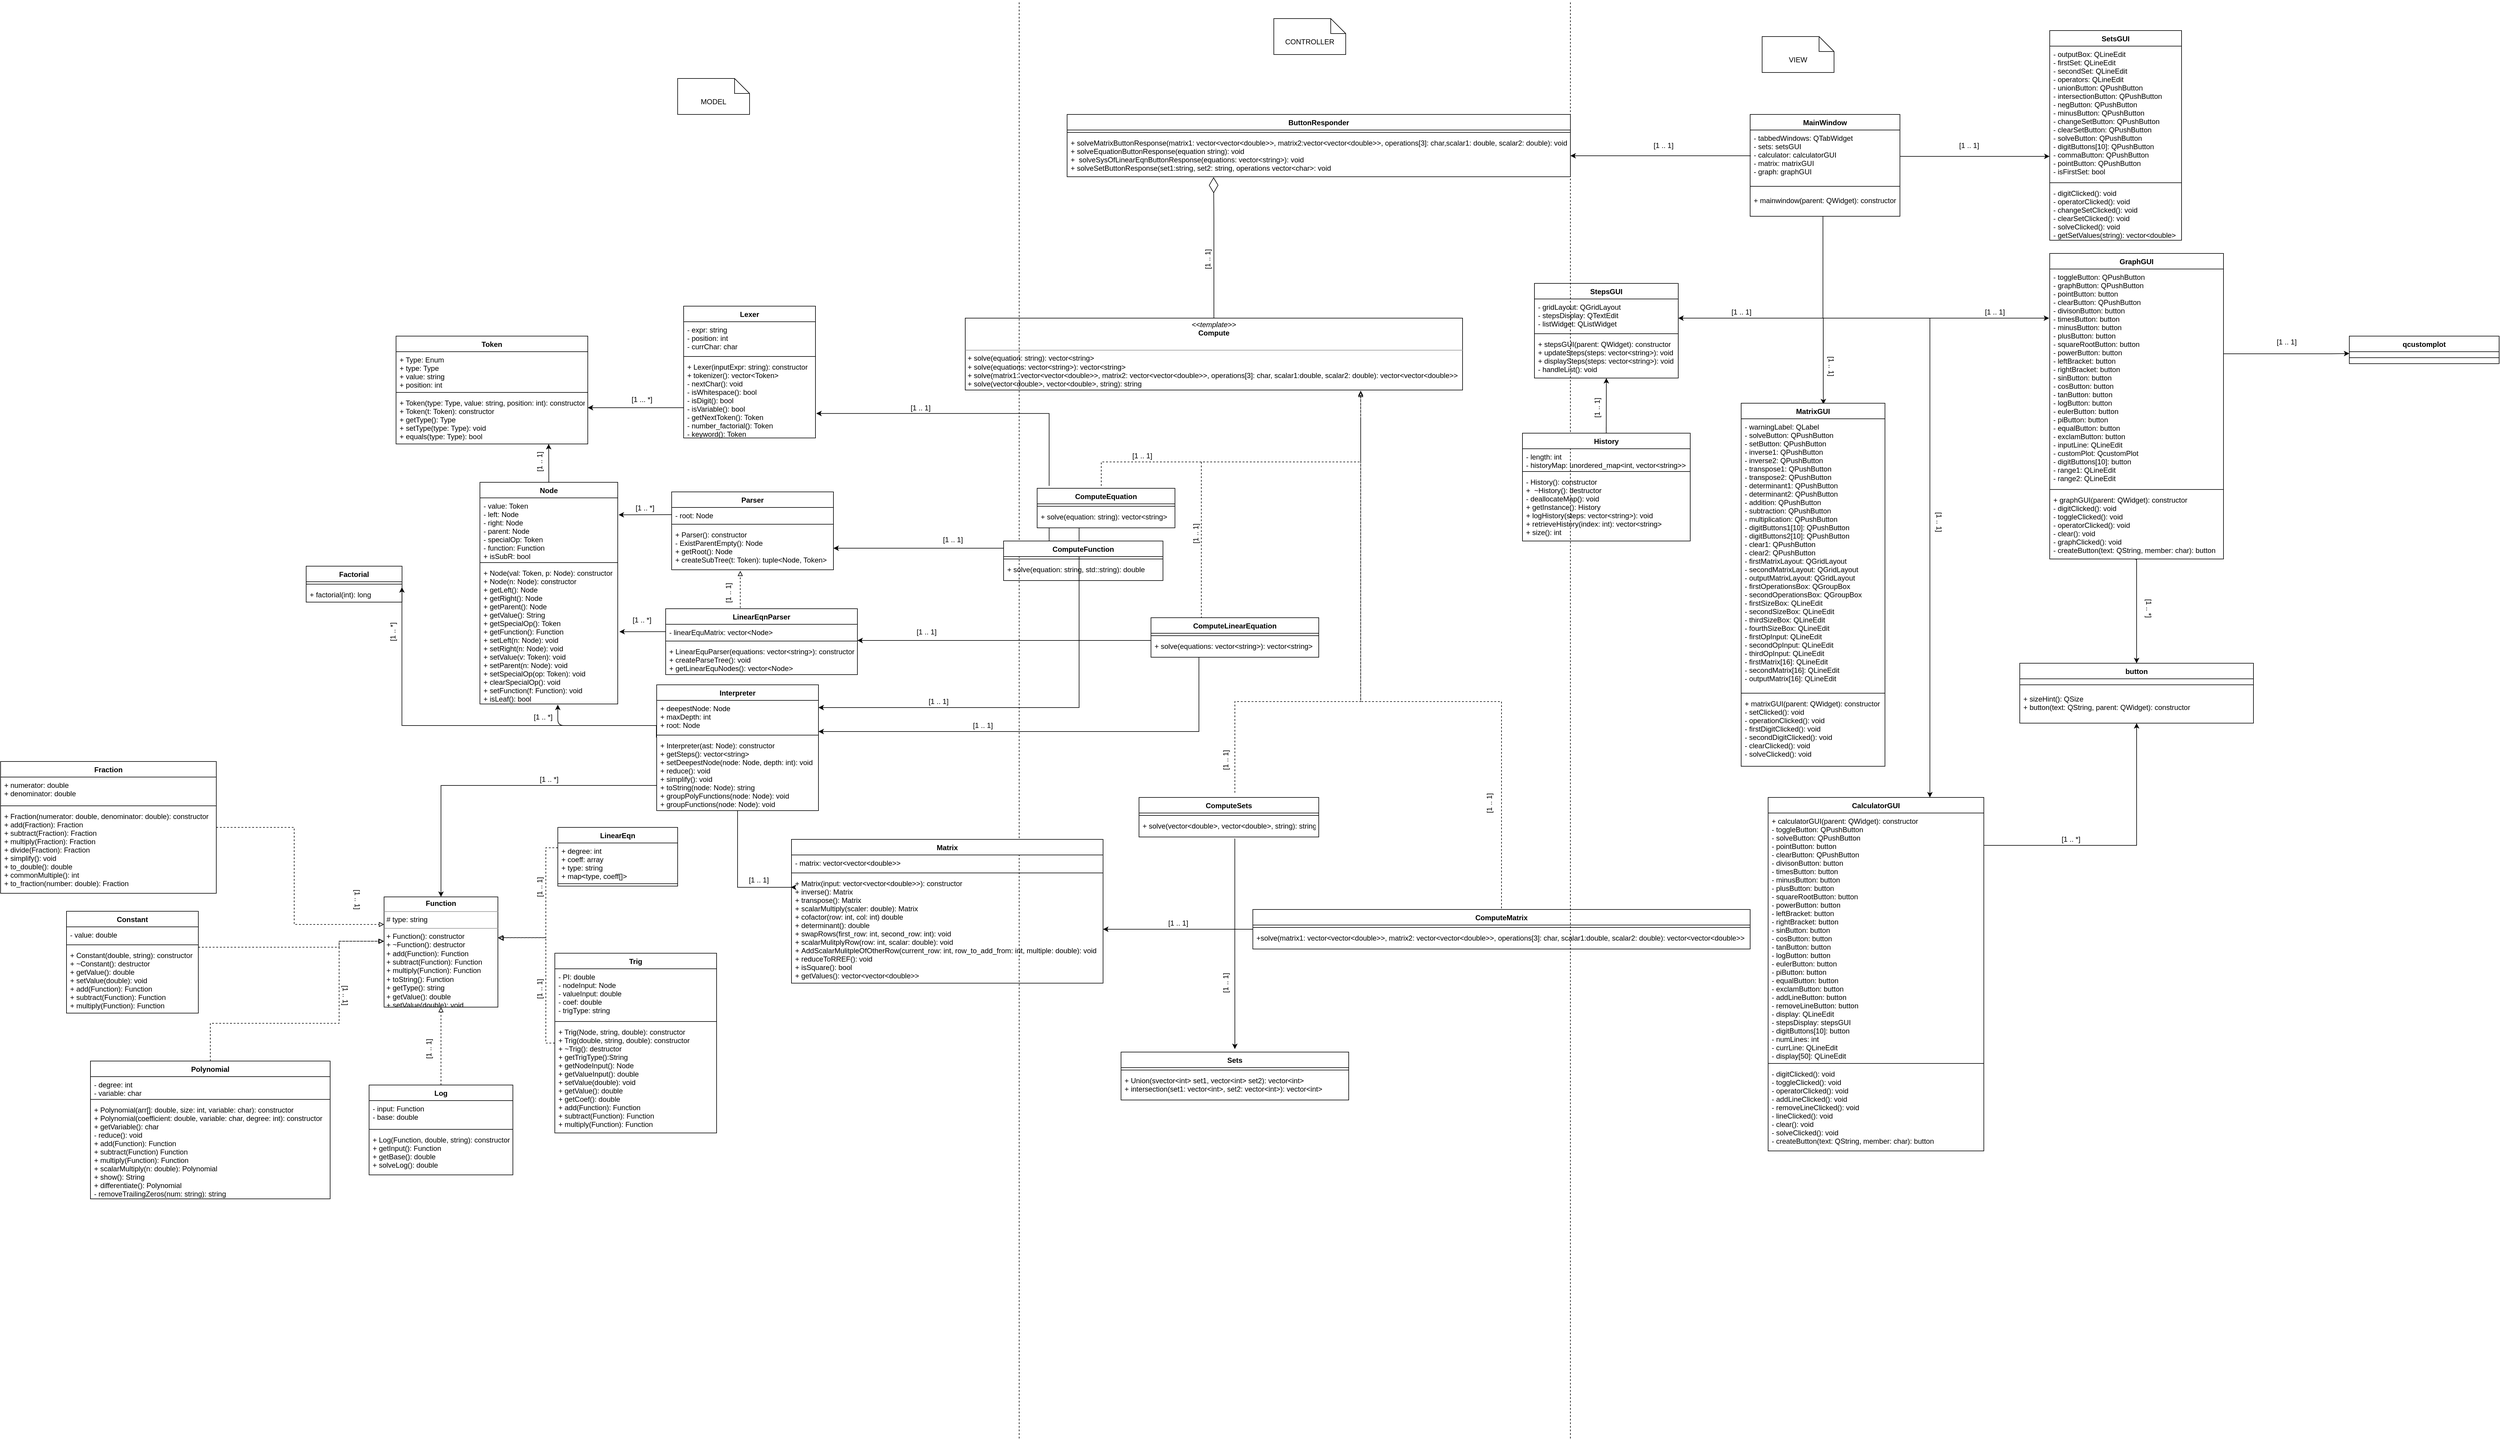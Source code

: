 <mxfile version="14.7.4" type="embed"><diagram id="vY6yj51IqHpsYbsFR2fq" name="Page-1"><mxGraphModel dx="2751" dy="2172" grid="1" gridSize="10" guides="1" tooltips="1" connect="1" arrows="1" fold="1" page="1" pageScale="1" pageWidth="827" pageHeight="1169" math="0" shadow="0"><root><mxCell id="0"/><mxCell id="1" parent="0"/><mxCell id="22" value="MainWindow" style="swimlane;fontStyle=1;align=center;verticalAlign=top;childLayout=stackLayout;horizontal=1;startSize=26;horizontalStack=0;resizeParent=1;resizeParentMax=0;resizeLast=0;collapsible=1;marginBottom=0;" parent="1" vertex="1"><mxGeometry x="1660" y="-90" width="250" height="170" as="geometry"/></mxCell><mxCell id="23" value="- tabbedWindows: QTabWidget&#10;- sets: setsGUI &#10;- calculator: calculatorGUI&#10;- matrix: matrixGUI&#10;- graph: graphGUI" style="text;strokeColor=none;fillColor=none;align=left;verticalAlign=top;spacingLeft=4;spacingRight=4;overflow=hidden;rotatable=0;points=[[0,0.5],[1,0.5]];portConstraint=eastwest;" parent="22" vertex="1"><mxGeometry y="26" width="250" height="84" as="geometry"/></mxCell><mxCell id="24" value="" style="line;strokeWidth=1;fillColor=none;align=left;verticalAlign=middle;spacingTop=-1;spacingLeft=3;spacingRight=3;rotatable=0;labelPosition=right;points=[];portConstraint=eastwest;" parent="22" vertex="1"><mxGeometry y="110" width="250" height="20" as="geometry"/></mxCell><mxCell id="25" value="+ mainwindow(parent: QWidget): constructor " style="text;strokeColor=none;fillColor=none;align=left;verticalAlign=top;spacingLeft=4;spacingRight=4;overflow=hidden;rotatable=0;points=[[0,0.5],[1,0.5]];portConstraint=eastwest;" parent="22" vertex="1"><mxGeometry y="130" width="250" height="40" as="geometry"/></mxCell><mxCell id="30" value="ButtonResponder" style="swimlane;fontStyle=1;align=center;verticalAlign=top;childLayout=stackLayout;horizontal=1;startSize=26;horizontalStack=0;resizeParent=1;resizeParentMax=0;resizeLast=0;collapsible=1;marginBottom=0;" parent="1" vertex="1"><mxGeometry x="520" y="-90" width="840" height="104" as="geometry"/></mxCell><mxCell id="32" value="" style="line;strokeWidth=1;fillColor=none;align=left;verticalAlign=middle;spacingTop=-1;spacingLeft=3;spacingRight=3;rotatable=0;labelPosition=right;points=[];portConstraint=eastwest;" parent="30" vertex="1"><mxGeometry y="26" width="840" height="8" as="geometry"/></mxCell><mxCell id="33" value="+ solveMatrixButtonResponse(matrix1: vector&lt;vector&lt;double&gt;&gt;, matrix2:vector&lt;vector&lt;double&gt;&gt;, operations[3]: char,scalar1: double, scalar2: double): void&#10;+ solveEquationButtonResponse(equation string): void &#10;+  solveSysOfLinearEqnButtonResponse(equations: vector&lt;string&gt;): void &#10;+ solveSetButtonResponse(set1:string, set2: string, operations vector&lt;char&gt;: void   " style="text;strokeColor=none;fillColor=none;align=left;verticalAlign=top;spacingLeft=4;spacingRight=4;overflow=hidden;rotatable=0;points=[[0,0.5],[1,0.5]];portConstraint=eastwest;" parent="30" vertex="1"><mxGeometry y="34" width="840" height="70" as="geometry"/></mxCell><mxCell id="34" value="" style="endArrow=none;dashed=1;html=1;startArrow=none;" parent="1" edge="1"><mxGeometry width="50" height="50" relative="1" as="geometry"><mxPoint x="440" y="2120" as="sourcePoint"/><mxPoint x="440" y="-280" as="targetPoint"/><Array as="points"/></mxGeometry></mxCell><mxCell id="37" value="CONTROLLER" style="shape=note2;boundedLbl=1;whiteSpace=wrap;html=1;size=25;verticalAlign=top;align=center;" parent="1" vertex="1"><mxGeometry x="865" y="-250" width="120" height="60" as="geometry"/></mxCell><mxCell id="38" value="MODEL" style="shape=note2;boundedLbl=1;whiteSpace=wrap;html=1;size=25;verticalAlign=top;align=center;" parent="1" vertex="1"><mxGeometry x="-130" y="-150" width="120" height="60" as="geometry"/></mxCell><mxCell id="39" value="VIEW" style="shape=note2;boundedLbl=1;whiteSpace=wrap;html=1;size=25;verticalAlign=top;align=center;" parent="1" vertex="1"><mxGeometry x="1680" y="-220" width="120" height="60" as="geometry"/></mxCell><mxCell id="46" value="Lexer" style="swimlane;fontStyle=1;align=center;verticalAlign=top;childLayout=stackLayout;horizontal=1;startSize=26;horizontalStack=0;resizeParent=1;resizeParentMax=0;resizeLast=0;collapsible=1;marginBottom=0;" parent="1" vertex="1"><mxGeometry x="-120" y="230" width="220" height="220" as="geometry"/></mxCell><mxCell id="47" value="- expr: string&#10;- position: int&#10;- currChar: char&#10;" style="text;strokeColor=none;fillColor=none;align=left;verticalAlign=top;spacingLeft=4;spacingRight=4;overflow=hidden;rotatable=0;points=[[0,0.5],[1,0.5]];portConstraint=eastwest;" parent="46" vertex="1"><mxGeometry y="26" width="220" height="54" as="geometry"/></mxCell><mxCell id="48" value="" style="line;strokeWidth=1;fillColor=none;align=left;verticalAlign=middle;spacingTop=-1;spacingLeft=3;spacingRight=3;rotatable=0;labelPosition=right;points=[];portConstraint=eastwest;" parent="46" vertex="1"><mxGeometry y="80" width="220" height="8" as="geometry"/></mxCell><mxCell id="49" value="+ Lexer(inputExpr: string): constructor&#10;+ tokenizer(): vector&lt;Token&gt; &#10;- nextChar(): void&#10;- isWhitespace(): bool&#10;- isDigit(): bool&#10;- isVariable(): bool&#10;- getNextToken(): Token&#10;- number_factorial(): Token&#10;- keyword(): Token&#10;" style="text;strokeColor=none;fillColor=none;align=left;verticalAlign=top;spacingLeft=4;spacingRight=4;overflow=hidden;rotatable=0;points=[[0,0.5],[1,0.5]];portConstraint=eastwest;" parent="46" vertex="1"><mxGeometry y="88" width="220" height="132" as="geometry"/></mxCell><mxCell id="50" value="Parser" style="swimlane;fontStyle=1;align=center;verticalAlign=top;childLayout=stackLayout;horizontal=1;startSize=26;horizontalStack=0;resizeParent=1;resizeParentMax=0;resizeLast=0;collapsible=1;marginBottom=0;" parent="1" vertex="1"><mxGeometry x="-140" y="540" width="270" height="130" as="geometry"/></mxCell><mxCell id="51" value="- root: Node" style="text;strokeColor=none;fillColor=none;align=left;verticalAlign=top;spacingLeft=4;spacingRight=4;overflow=hidden;rotatable=0;points=[[0,0.5],[1,0.5]];portConstraint=eastwest;" parent="50" vertex="1"><mxGeometry y="26" width="270" height="24" as="geometry"/></mxCell><mxCell id="52" value="" style="line;strokeWidth=1;fillColor=none;align=left;verticalAlign=middle;spacingTop=-1;spacingLeft=3;spacingRight=3;rotatable=0;labelPosition=right;points=[];portConstraint=eastwest;" parent="50" vertex="1"><mxGeometry y="50" width="270" height="8" as="geometry"/></mxCell><mxCell id="53" value="+ Parser(): constructor&#10;- ExistParentEmpty(): Node&#10;+ getRoot(): Node&#10;+ createSubTree(t: Token): tuple&lt;Node, Token&gt;" style="text;strokeColor=none;fillColor=none;align=left;verticalAlign=top;spacingLeft=4;spacingRight=4;overflow=hidden;rotatable=0;points=[[0,0.5],[1,0.5]];portConstraint=eastwest;" parent="50" vertex="1"><mxGeometry y="58" width="270" height="72" as="geometry"/></mxCell><mxCell id="365" style="edgeStyle=orthogonalEdgeStyle;rounded=0;orthogonalLoop=1;jettySize=auto;html=1;entryX=0.5;entryY=0;entryDx=0;entryDy=0;endArrow=classic;endFill=1;" parent="1" source="54" target="331" edge="1"><mxGeometry relative="1" as="geometry"><Array as="points"><mxPoint x="-80" y="1030"/><mxPoint x="-525" y="1030"/></Array></mxGeometry></mxCell><mxCell id="408" style="edgeStyle=orthogonalEdgeStyle;rounded=0;orthogonalLoop=1;jettySize=auto;html=1;endArrow=classic;endFill=1;exitX=-0.002;exitY=0;exitDx=0;exitDy=0;exitPerimeter=0;entryX=0.999;entryY=0.044;entryDx=0;entryDy=0;entryPerimeter=0;" parent="1" source="57" target="128" edge="1"><mxGeometry relative="1" as="geometry"><mxPoint x="-590" y="931" as="targetPoint"/><Array as="points"><mxPoint x="-250" y="930"/><mxPoint x="-250" y="930"/></Array></mxGeometry></mxCell><mxCell id="491" style="edgeStyle=orthogonalEdgeStyle;rounded=0;orthogonalLoop=1;jettySize=auto;html=1;" parent="1" source="54" edge="1"><mxGeometry relative="1" as="geometry"><Array as="points"><mxPoint x="-30" y="1200"/><mxPoint x="60" y="1200"/></Array><mxPoint x="59" y="1200" as="targetPoint"/></mxGeometry></mxCell><mxCell id="54" value="Interpreter" style="swimlane;fontStyle=1;align=center;verticalAlign=top;childLayout=stackLayout;horizontal=1;startSize=26;horizontalStack=0;resizeParent=1;resizeParentMax=0;resizeLast=0;collapsible=1;marginBottom=0;" parent="1" vertex="1"><mxGeometry x="-165" y="862" width="270" height="210" as="geometry"/></mxCell><mxCell id="55" value="+ deepestNode: Node&#10;+ maxDepth: int &#10;+ root: Node" style="text;strokeColor=none;fillColor=none;align=left;verticalAlign=top;spacingLeft=4;spacingRight=4;overflow=hidden;rotatable=0;points=[[0,0.5],[1,0.5]];portConstraint=eastwest;" parent="54" vertex="1"><mxGeometry y="26" width="270" height="54" as="geometry"/></mxCell><mxCell id="56" value="" style="line;strokeWidth=1;fillColor=none;align=left;verticalAlign=middle;spacingTop=-1;spacingLeft=3;spacingRight=3;rotatable=0;labelPosition=right;points=[];portConstraint=eastwest;" parent="54" vertex="1"><mxGeometry y="80" width="270" height="8" as="geometry"/></mxCell><mxCell id="57" value="+ Interpreter(ast: Node): constructor&#10;+ getSteps(): vector&lt;string&gt; &#10;+ setDeepestNode(node: Node, depth: int): void&#10;+ reduce(): void&#10;+ simplify(): void&#10;+ toString(node: Node): string&#10;+ groupPolyFunctions(node: Node): void &#10;+ groupFunctions(node: Node): void  " style="text;strokeColor=none;fillColor=none;align=left;verticalAlign=top;spacingLeft=4;spacingRight=4;overflow=hidden;rotatable=0;points=[[0,0.5],[1,0.5]];portConstraint=eastwest;" parent="54" vertex="1"><mxGeometry y="88" width="270" height="122" as="geometry"/></mxCell><mxCell id="121" value="Matrix" style="swimlane;fontStyle=1;align=center;verticalAlign=top;childLayout=stackLayout;horizontal=1;startSize=26;horizontalStack=0;resizeParent=1;resizeParentMax=0;resizeLast=0;collapsible=1;marginBottom=0;" parent="1" vertex="1"><mxGeometry x="60" y="1120" width="520" height="240" as="geometry"/></mxCell><mxCell id="122" value="- matrix: vector&lt;vector&lt;double&gt;&gt;" style="text;strokeColor=none;fillColor=none;align=left;verticalAlign=top;spacingLeft=4;spacingRight=4;overflow=hidden;rotatable=0;points=[[0,0.5],[1,0.5]];portConstraint=eastwest;" parent="121" vertex="1"><mxGeometry y="26" width="520" height="26" as="geometry"/></mxCell><mxCell id="123" value="" style="line;strokeWidth=1;fillColor=none;align=left;verticalAlign=middle;spacingTop=-1;spacingLeft=3;spacingRight=3;rotatable=0;labelPosition=right;points=[];portConstraint=eastwest;" parent="121" vertex="1"><mxGeometry y="52" width="520" height="8" as="geometry"/></mxCell><mxCell id="124" value="+ Matrix(input: vector&lt;vector&lt;double&gt;&gt;): constructor&#10;+ inverse(): Matrix&#10;+ transpose(): Matrix&#10;+ scalarMultiply(scaler: double): Matrix&#10;+ cofactor(row: int, col: int) double&#10;+ determinant(): double &#10;+ swapRows(first_row: int, second_row: int): void &#10;+ scalarMulitplyRow(row: int, scalar: double): void &#10;+ AddScalarMulitpleOfOtherRow(current_row: int, row_to_add_from: int, multiple: double): void&#10;+ reduceToRREF(): void &#10;+ isSquare(): bool &#10;+ getValues(): vector&lt;vector&lt;double&gt;&gt;&#10;" style="text;strokeColor=none;fillColor=none;align=left;verticalAlign=top;spacingLeft=4;spacingRight=4;overflow=hidden;rotatable=0;points=[[0,0.5],[1,0.5]];portConstraint=eastwest;" parent="121" vertex="1"><mxGeometry y="60" width="520" height="180" as="geometry"/></mxCell><mxCell id="125" value="Factorial" style="swimlane;fontStyle=1;align=center;verticalAlign=top;childLayout=stackLayout;horizontal=1;startSize=26;horizontalStack=0;resizeParent=1;resizeParentMax=0;resizeLast=0;collapsible=1;marginBottom=0;" parent="1" vertex="1"><mxGeometry x="-750" y="664" width="160" height="60" as="geometry"/></mxCell><mxCell id="127" value="" style="line;strokeWidth=1;fillColor=none;align=left;verticalAlign=middle;spacingTop=-1;spacingLeft=3;spacingRight=3;rotatable=0;labelPosition=right;points=[];portConstraint=eastwest;" parent="125" vertex="1"><mxGeometry y="26" width="160" height="8" as="geometry"/></mxCell><mxCell id="128" value="+ factorial(int): long" style="text;strokeColor=none;fillColor=none;align=left;verticalAlign=top;spacingLeft=4;spacingRight=4;overflow=hidden;rotatable=0;points=[[0,0.5],[1,0.5]];portConstraint=eastwest;" parent="125" vertex="1"><mxGeometry y="34" width="160" height="26" as="geometry"/></mxCell><mxCell id="133" value="Sets" style="swimlane;fontStyle=1;align=center;verticalAlign=top;childLayout=stackLayout;horizontal=1;startSize=26;horizontalStack=0;resizeParent=1;resizeParentMax=0;resizeLast=0;collapsible=1;marginBottom=0;" parent="1" vertex="1"><mxGeometry x="610" y="1475" width="380" height="80" as="geometry"/></mxCell><mxCell id="135" value="" style="line;strokeWidth=1;fillColor=none;align=left;verticalAlign=middle;spacingTop=-1;spacingLeft=3;spacingRight=3;rotatable=0;labelPosition=right;points=[];portConstraint=eastwest;" parent="133" vertex="1"><mxGeometry y="26" width="380" height="8" as="geometry"/></mxCell><mxCell id="136" value="+ Union(svector&lt;int&gt; set1, vector&lt;int&gt; set2): vector&lt;int&gt;&#10;+ intersection(set1: vector&lt;int&gt;, set2: vector&lt;int&gt;): vector&lt;int&gt;&#10;" style="text;strokeColor=none;fillColor=none;align=left;verticalAlign=top;spacingLeft=4;spacingRight=4;overflow=hidden;rotatable=0;points=[[0,0.5],[1,0.5]];portConstraint=eastwest;" parent="133" vertex="1"><mxGeometry y="34" width="380" height="46" as="geometry"/></mxCell><mxCell id="356" style="edgeStyle=orthogonalEdgeStyle;rounded=0;orthogonalLoop=1;jettySize=auto;html=1;entryX=-0.005;entryY=0.399;entryDx=0;entryDy=0;dashed=1;endArrow=block;endFill=0;entryPerimeter=0;" parent="1" source="144" target="331" edge="1"><mxGeometry relative="1" as="geometry"><Array as="points"><mxPoint x="-695" y="1427"/><mxPoint x="-695" y="1290"/><mxPoint x="-621" y="1290"/></Array></mxGeometry></mxCell><mxCell id="144" value="Polynomial" style="swimlane;fontStyle=1;align=center;verticalAlign=top;childLayout=stackLayout;horizontal=1;startSize=26;horizontalStack=0;resizeParent=1;resizeParentMax=0;resizeLast=0;collapsible=1;marginBottom=0;" parent="1" vertex="1"><mxGeometry x="-1110" y="1490" width="400" height="230" as="geometry"/></mxCell><mxCell id="145" value="- degree: int&#10;- variable: char" style="text;strokeColor=none;fillColor=none;align=left;verticalAlign=top;spacingLeft=4;spacingRight=4;overflow=hidden;rotatable=0;points=[[0,0.5],[1,0.5]];portConstraint=eastwest;" parent="144" vertex="1"><mxGeometry y="26" width="400" height="34" as="geometry"/></mxCell><mxCell id="146" value="" style="line;strokeWidth=1;fillColor=none;align=left;verticalAlign=middle;spacingTop=-1;spacingLeft=3;spacingRight=3;rotatable=0;labelPosition=right;points=[];portConstraint=eastwest;" parent="144" vertex="1"><mxGeometry y="60" width="400" height="8" as="geometry"/></mxCell><mxCell id="147" value="+ Polynomial(arr[]: double, size: int, variable: char): constructor&#10;+ Polynomial(coefficient: double, variable: char, degree: int): constructor&#10;+ getVariable(): char&#10;- reduce(): void&#10;+ add(Function): Function&#10;+ subtract(Function) Function&#10;+ multiply(Function): Function&#10;+ scalarMultiply(n: double): Polynomial&#10;+ show(): String&#10;+ differentiate(): Polynomial&#10;- removeTrailingZeros(num: string): string" style="text;strokeColor=none;fillColor=none;align=left;verticalAlign=top;spacingLeft=4;spacingRight=4;overflow=hidden;rotatable=0;points=[[0,0.5],[1,0.5]];portConstraint=eastwest;" parent="144" vertex="1"><mxGeometry y="68" width="400" height="162" as="geometry"/></mxCell><mxCell id="351" style="edgeStyle=orthogonalEdgeStyle;rounded=0;orthogonalLoop=1;jettySize=auto;html=1;entryX=1.006;entryY=0.376;entryDx=0;entryDy=0;dashed=1;endArrow=block;endFill=0;entryPerimeter=0;" parent="1" source="149" target="331" edge="1"><mxGeometry relative="1" as="geometry"><Array as="points"><mxPoint x="-350" y="1460"/><mxPoint x="-350" y="1284"/><mxPoint x="-420" y="1284"/><mxPoint x="-420" y="1285"/></Array></mxGeometry></mxCell><mxCell id="149" value="Trig" style="swimlane;fontStyle=1;align=center;verticalAlign=top;childLayout=stackLayout;horizontal=1;startSize=26;horizontalStack=0;resizeParent=1;resizeParentMax=0;resizeLast=0;collapsible=1;marginBottom=0;" parent="1" vertex="1"><mxGeometry x="-335" y="1310" width="270" height="300" as="geometry"/></mxCell><mxCell id="150" value="- PI: double &#10;- nodeInput: Node&#10;- valueInput: double&#10;- coef: double &#10;- trigType: string " style="text;strokeColor=none;fillColor=none;align=left;verticalAlign=top;spacingLeft=4;spacingRight=4;overflow=hidden;rotatable=0;points=[[0,0.5],[1,0.5]];portConstraint=eastwest;" parent="149" vertex="1"><mxGeometry y="26" width="270" height="84" as="geometry"/></mxCell><mxCell id="151" value="" style="line;strokeWidth=1;fillColor=none;align=left;verticalAlign=middle;spacingTop=-1;spacingLeft=3;spacingRight=3;rotatable=0;labelPosition=right;points=[];portConstraint=eastwest;" parent="149" vertex="1"><mxGeometry y="110" width="270" height="8" as="geometry"/></mxCell><mxCell id="152" value="+ Trig(Node, string, double): constructor&#10;+ Trig(double, string, double): constructor&#10;+ ~Trig(): destructor&#10;+ getTrigType():String&#10;+ getNodeInput(): Node&#10;+ getValueInput(): double&#10;+ setValue(double): void&#10;+ getValue(): double&#10;+ getCoef(): double&#10;+ add(Function): Function&#10;+ subtract(Function): Function&#10;+ multiply(Function): Function " style="text;strokeColor=none;fillColor=none;align=left;verticalAlign=top;spacingLeft=4;spacingRight=4;overflow=hidden;rotatable=0;points=[[0,0.5],[1,0.5]];portConstraint=eastwest;" parent="149" vertex="1"><mxGeometry y="118" width="270" height="182" as="geometry"/></mxCell><mxCell id="158" value="Fraction" style="swimlane;fontStyle=1;align=center;verticalAlign=top;childLayout=stackLayout;horizontal=1;startSize=26;horizontalStack=0;resizeParent=1;resizeParentMax=0;resizeLast=0;collapsible=1;marginBottom=0;" parent="1" vertex="1"><mxGeometry x="-1260" y="990" width="360" height="220" as="geometry"/></mxCell><mxCell id="159" value="+ numerator: double&#10;+ denominator: double" style="text;strokeColor=none;fillColor=none;align=left;verticalAlign=top;spacingLeft=4;spacingRight=4;overflow=hidden;rotatable=0;points=[[0,0.5],[1,0.5]];portConstraint=eastwest;" parent="158" vertex="1"><mxGeometry y="26" width="360" height="44" as="geometry"/></mxCell><mxCell id="160" value="" style="line;strokeWidth=1;fillColor=none;align=left;verticalAlign=middle;spacingTop=-1;spacingLeft=3;spacingRight=3;rotatable=0;labelPosition=right;points=[];portConstraint=eastwest;" parent="158" vertex="1"><mxGeometry y="70" width="360" height="8" as="geometry"/></mxCell><mxCell id="161" value="+ Fraction(numerator: double, denominator: double): constructor&#10;+ add(Fraction): Fraction&#10;+ subtract(Fraction): Fraction&#10;+ multiply(Fraction): Fraction&#10;+ divide(Fraction): Fraction&#10;+ simplify(): void&#10;+ to_double(): double&#10;+ commonMultiple(): int&#10;+ to_fraction(number: double): Fraction &#10;" style="text;strokeColor=none;fillColor=none;align=left;verticalAlign=top;spacingLeft=4;spacingRight=4;overflow=hidden;rotatable=0;points=[[0,0.5],[1,0.5]];portConstraint=eastwest;" parent="158" vertex="1"><mxGeometry y="78" width="360" height="142" as="geometry"/></mxCell><mxCell id="78" style="edgeStyle=orthogonalEdgeStyle;rounded=0;orthogonalLoop=1;jettySize=auto;html=1;entryX=0.572;entryY=0.003;entryDx=0;entryDy=0;entryPerimeter=0;" parent="1" target="69" edge="1"><mxGeometry relative="1" as="geometry"><mxPoint x="1780" y="250" as="sourcePoint"/><Array as="points"><mxPoint x="1782" y="250"/><mxPoint x="1782" y="370"/></Array><mxPoint x="2100" y="950" as="targetPoint"/></mxGeometry></mxCell><mxCell id="79" style="edgeStyle=orthogonalEdgeStyle;rounded=0;orthogonalLoop=1;jettySize=auto;html=1;" parent="1" edge="1"><mxGeometry relative="1" as="geometry"><mxPoint x="1780" y="250" as="sourcePoint"/><Array as="points"><mxPoint x="1960" y="250"/><mxPoint x="1960" y="1050"/></Array><mxPoint x="1960" y="1050" as="targetPoint"/></mxGeometry></mxCell><mxCell id="84" style="edgeStyle=orthogonalEdgeStyle;rounded=0;orthogonalLoop=1;jettySize=auto;html=1;exitX=0.486;exitY=1;exitDx=0;exitDy=0;exitPerimeter=0;entryX=1;entryY=0.593;entryDx=0;entryDy=0;entryPerimeter=0;" parent="1" source="25" target="81" edge="1"><mxGeometry relative="1" as="geometry"><Array as="points"><mxPoint x="1782" y="250"/></Array><mxPoint x="1460" y="294" as="targetPoint"/><mxPoint x="1765" y="240" as="sourcePoint"/></mxGeometry></mxCell><mxCell id="69" value="MatrixGUI" style="swimlane;fontStyle=1;align=center;verticalAlign=top;childLayout=stackLayout;horizontal=1;startSize=26;horizontalStack=0;resizeParent=1;resizeParentMax=0;resizeLast=0;collapsible=1;marginBottom=0;" parent="1" vertex="1"><mxGeometry x="1645" y="392" width="240" height="606" as="geometry"/></mxCell><mxCell id="70" value="- warningLabel: QLabel&#10;- solveButton: QPushButton&#10;- setButton: QPushButton&#10;- inverse1: QPushButton&#10;- inverse2: QPushButton&#10;- transpose1: QPushButton&#10;- transpose2: QPushButton&#10;- determinant1: QPushButton&#10;- determinant2: QPushButton&#10;- addition: QPushButton&#10;- subtraction: QPushButton&#10;- multiplication: QPushButton&#10;- digitButtons1[10]: QPushButton&#10;- digitButtons2[10]: QPushButton&#10;- clear1: QPushButton&#10;- clear2: QPushButton&#10;- firstMatrixLayout: QGridLayout&#10;- secondMatrixLayout: QGridLayout&#10;- outputMatrixLayout: QGridLayout&#10;- firstOperationsBox: QGroupBox&#10;- secondOperationsBox: QGroupBox&#10;- firstSizeBox: QLineEdit&#10;- secondSizeBox: QLineEdit&#10;- thirdSizeBox: QLineEdit&#10;- fourthSizeBox: QLineEdit&#10;- firstOpInput: QLineEdit&#10;- secondOpInput: QLineEdit&#10;- thirdOpInput: QLineEdit&#10;- firstMatrix[16]: QLineEdit&#10;- secondMatrix[16]: QLineEdit&#10;- outputMatrix[16]: QLineEdit&#10;" style="text;strokeColor=none;fillColor=none;align=left;verticalAlign=top;spacingLeft=4;spacingRight=4;overflow=hidden;rotatable=0;points=[[0,0.5],[1,0.5]];portConstraint=eastwest;" parent="69" vertex="1"><mxGeometry y="26" width="240" height="454" as="geometry"/></mxCell><mxCell id="71" value="" style="line;strokeWidth=1;fillColor=none;align=left;verticalAlign=middle;spacingTop=-1;spacingLeft=3;spacingRight=3;rotatable=0;labelPosition=right;points=[];portConstraint=eastwest;" parent="69" vertex="1"><mxGeometry y="480" width="240" height="8" as="geometry"/></mxCell><mxCell id="72" value="+ matrixGUI(parent: QWidget): constructor&#10;- setClicked(): void &#10;- operationClicked(): void &#10;- firstDigitClicked(): void &#10;- secondDigitClicked(): void &#10;- clearClicked(): void &#10;- solveClicked(): void" style="text;strokeColor=none;fillColor=none;align=left;verticalAlign=top;spacingLeft=4;spacingRight=4;overflow=hidden;rotatable=0;points=[[0,0.5],[1,0.5]];portConstraint=eastwest;" parent="69" vertex="1"><mxGeometry y="488" width="240" height="118" as="geometry"/></mxCell><mxCell id="74" value="CalculatorGUI" style="swimlane;fontStyle=1;align=center;verticalAlign=top;childLayout=stackLayout;horizontal=1;startSize=26;horizontalStack=0;resizeParent=1;resizeParentMax=0;resizeLast=0;collapsible=1;marginBottom=0;" parent="1" vertex="1"><mxGeometry x="1690" y="1050" width="360" height="590" as="geometry"/></mxCell><mxCell id="75" value="+ calculatorGUI(parent: QWidget): constructor&#10;- toggleButton: QPushButton&#10;- solveButton: QPushButton &#10;- pointButton: button&#10;- clearButton: QPushButton&#10;- divisonButton: button&#10;- timesButton: button&#10;- minusButton: button&#10;- plusButton: button&#10;- squareRootButton: button&#10;- powerButton: button&#10;- leftBracket: button&#10;- rightBracket: button&#10;- sinButton: button&#10;- cosButton: button&#10;- tanButton: button&#10;- logButton: button&#10;- eulerButton: button&#10;- piButton: button&#10;- equalButton: button &#10;- exclamButton: button&#10;- addLineButton: button &#10;- removeLineButton: button &#10;- display: QLineEdit&#10;- stepsDisplay: stepsGUI&#10;- digitButtons[10]: button&#10;- numLines: int &#10;- currLine: QLineEdit&#10;- display[50]: QLineEdit&#10;&#10;" style="text;strokeColor=none;fillColor=none;align=left;verticalAlign=top;spacingLeft=4;spacingRight=4;overflow=hidden;rotatable=0;points=[[0,0.5],[1,0.5]];portConstraint=eastwest;" parent="74" vertex="1"><mxGeometry y="26" width="360" height="414" as="geometry"/></mxCell><mxCell id="76" value="" style="line;strokeWidth=1;fillColor=none;align=left;verticalAlign=middle;spacingTop=-1;spacingLeft=3;spacingRight=3;rotatable=0;labelPosition=right;points=[];portConstraint=eastwest;" parent="74" vertex="1"><mxGeometry y="440" width="360" height="8" as="geometry"/></mxCell><mxCell id="77" value="- digitClicked(): void &#10;- toggleClicked(): void  &#10;- operatorClicked(): void&#10;- addLineClicked(): void&#10;- removeLineClicked(): void &#10;- lineClicked(): void &#10;- clear(): void &#10;- solveClicked(): void &#10;- createButton(text: QString, member: char): button&#10; " style="text;strokeColor=none;fillColor=none;align=left;verticalAlign=top;spacingLeft=4;spacingRight=4;overflow=hidden;rotatable=0;points=[[0,0.5],[1,0.5]];portConstraint=eastwest;" parent="74" vertex="1"><mxGeometry y="448" width="360" height="142" as="geometry"/></mxCell><mxCell id="80" value="StepsGUI" style="swimlane;fontStyle=1;align=center;verticalAlign=top;childLayout=stackLayout;horizontal=1;startSize=26;horizontalStack=0;resizeParent=1;resizeParentMax=0;resizeLast=0;collapsible=1;marginBottom=0;" parent="1" vertex="1"><mxGeometry x="1300" y="192" width="240" height="158" as="geometry"/></mxCell><mxCell id="81" value="- gridLayout: QGridLayout&#10;- stepsDisplay: QTextEdit &#10;- listWidget: QListWidget&#10;" style="text;strokeColor=none;fillColor=none;align=left;verticalAlign=top;spacingLeft=4;spacingRight=4;overflow=hidden;rotatable=0;points=[[0,0.5],[1,0.5]];portConstraint=eastwest;" parent="80" vertex="1"><mxGeometry y="26" width="240" height="54" as="geometry"/></mxCell><mxCell id="82" value="" style="line;strokeWidth=1;fillColor=none;align=left;verticalAlign=middle;spacingTop=-1;spacingLeft=3;spacingRight=3;rotatable=0;labelPosition=right;points=[];portConstraint=eastwest;" parent="80" vertex="1"><mxGeometry y="80" width="240" height="8" as="geometry"/></mxCell><mxCell id="83" value="+ stepsGUI(parent: QWidget): constructor &#10;+ updateSteps(steps: vector&lt;string&gt;): void &#10;+ displaySteps(steps: vector&lt;string&gt;): void&#10;- handleList(): void " style="text;strokeColor=none;fillColor=none;align=left;verticalAlign=top;spacingLeft=4;spacingRight=4;overflow=hidden;rotatable=0;points=[[0,0.5],[1,0.5]];portConstraint=eastwest;" parent="80" vertex="1"><mxGeometry y="88" width="240" height="70" as="geometry"/></mxCell><mxCell id="85" value="GraphGUI" style="swimlane;fontStyle=1;align=center;verticalAlign=top;childLayout=stackLayout;horizontal=1;startSize=26;horizontalStack=0;resizeParent=1;resizeParentMax=0;resizeLast=0;collapsible=1;marginBottom=0;" parent="1" vertex="1"><mxGeometry x="2160" y="142" width="290" height="510" as="geometry"/></mxCell><mxCell id="86" value="- toggleButton: QPushButton&#10;- graphButton: QPushButton &#10;- pointButton: button&#10;- clearButton: QPushButton&#10;- divisonButton: button&#10;- timesButton: button&#10;- minusButton: button&#10;- plusButton: button&#10;- squareRootButton: button&#10;- powerButton: button&#10;- leftBracket: button&#10;- rightBracket: button&#10;- sinButton: button&#10;- cosButton: button&#10;- tanButton: button&#10;- logButton: button&#10;- eulerButton: button&#10;- piButton: button&#10;- equalButton: button &#10;- exclamButton: button&#10;- inputLine: QLineEdit&#10;- customPlot: QcustomPlot &#10;- digitButtons[10]: button&#10;- range1: QLineEdit&#10;- range2: QLineEdit" style="text;strokeColor=none;fillColor=none;align=left;verticalAlign=top;spacingLeft=4;spacingRight=4;overflow=hidden;rotatable=0;points=[[0,0.5],[1,0.5]];portConstraint=eastwest;" parent="85" vertex="1"><mxGeometry y="26" width="290" height="364" as="geometry"/></mxCell><mxCell id="87" value="" style="line;strokeWidth=1;fillColor=none;align=left;verticalAlign=middle;spacingTop=-1;spacingLeft=3;spacingRight=3;rotatable=0;labelPosition=right;points=[];portConstraint=eastwest;" parent="85" vertex="1"><mxGeometry y="390" width="290" height="8" as="geometry"/></mxCell><mxCell id="88" value="+ graphGUI(parent: QWidget): constructor&#10;- digitClicked(): void &#10;- toggleClicked(): void  &#10;- operatorClicked(): void&#10;- clear(): void&#10;- graphClicked(): void&#10;- createButton(text: QString, member: char): button&#10; " style="text;strokeColor=none;fillColor=none;align=left;verticalAlign=top;spacingLeft=4;spacingRight=4;overflow=hidden;rotatable=0;points=[[0,0.5],[1,0.5]];portConstraint=eastwest;" parent="85" vertex="1"><mxGeometry y="398" width="290" height="112" as="geometry"/></mxCell><mxCell id="166" value="Token" style="swimlane;fontStyle=1;align=center;verticalAlign=top;childLayout=stackLayout;horizontal=1;startSize=26;horizontalStack=0;resizeParent=1;resizeParentMax=0;resizeLast=0;collapsible=1;marginBottom=0;" parent="1" vertex="1"><mxGeometry x="-600" y="280" width="320" height="180" as="geometry"/></mxCell><mxCell id="167" value="+ Type: Enum&#10;+ type: Type&#10;+ value: string&#10;+ position: int" style="text;strokeColor=none;fillColor=none;align=left;verticalAlign=top;spacingLeft=4;spacingRight=4;overflow=hidden;rotatable=0;points=[[0,0.5],[1,0.5]];portConstraint=eastwest;" parent="166" vertex="1"><mxGeometry y="26" width="320" height="64" as="geometry"/></mxCell><mxCell id="168" value="" style="line;strokeWidth=1;fillColor=none;align=left;verticalAlign=middle;spacingTop=-1;spacingLeft=3;spacingRight=3;rotatable=0;labelPosition=right;points=[];portConstraint=eastwest;" parent="166" vertex="1"><mxGeometry y="90" width="320" height="8" as="geometry"/></mxCell><mxCell id="169" value="+ Token(type: Type, value: string, position: int): constructor&#10;+ Token(t: Token): constructor &#10;+ getType(): Type&#10;+ setType(type: Type): void&#10;+ equals(type: Type): bool" style="text;strokeColor=none;fillColor=none;align=left;verticalAlign=top;spacingLeft=4;spacingRight=4;overflow=hidden;rotatable=0;points=[[0,0.5],[1,0.5]];portConstraint=eastwest;" parent="166" vertex="1"><mxGeometry y="98" width="320" height="82" as="geometry"/></mxCell><mxCell id="540" style="edgeStyle=none;html=1;exitX=0.5;exitY=0;exitDx=0;exitDy=0;" parent="1" source="172" edge="1"><mxGeometry relative="1" as="geometry"><mxPoint x="-345.276" y="460" as="targetPoint"/></mxGeometry></mxCell><mxCell id="172" value="Node" style="swimlane;fontStyle=1;align=center;verticalAlign=top;childLayout=stackLayout;horizontal=1;startSize=26;horizontalStack=0;resizeParent=1;resizeParentMax=0;resizeLast=0;collapsible=1;marginBottom=0;" parent="1" vertex="1"><mxGeometry x="-460" y="524" width="230" height="370" as="geometry"/></mxCell><mxCell id="173" value="- value: Token &#10;- left: Node &#10;- right: Node&#10;- parent: Node &#10;- specialOp: Token&#10;- function: Function &#10;+ isSubR: bool  " style="text;strokeColor=none;fillColor=none;align=left;verticalAlign=top;spacingLeft=4;spacingRight=4;overflow=hidden;rotatable=0;points=[[0,0.5],[1,0.5]];portConstraint=eastwest;" parent="172" vertex="1"><mxGeometry y="26" width="230" height="104" as="geometry"/></mxCell><mxCell id="174" value="" style="line;strokeWidth=1;fillColor=none;align=left;verticalAlign=middle;spacingTop=-1;spacingLeft=3;spacingRight=3;rotatable=0;labelPosition=right;points=[];portConstraint=eastwest;" parent="172" vertex="1"><mxGeometry y="130" width="230" height="8" as="geometry"/></mxCell><mxCell id="175" value="+ Node(val: Token, p: Node): constructor&#10;+ Node(n: Node): constructor&#10;+ getLeft(): Node&#10;+ getRight(): Node&#10;+ getParent(): Node &#10;+ getValue(): String&#10;+ getSpecialOp(): Token&#10;+ getFunction(): Function&#10;+ setLeft(n: Node): void&#10;+ setRight(n: Node): void&#10;+ setValue(v: Token): void&#10;+ setParent(n: Node): void &#10;+ setSpecialOp(op: Token): void &#10;+ clearSpecialOp(): void &#10;+ setFunction(f: Function): void&#10;+ isLeaf(): bool" style="text;strokeColor=none;fillColor=none;align=left;verticalAlign=top;spacingLeft=4;spacingRight=4;overflow=hidden;rotatable=0;points=[[0,0.5],[1,0.5]];portConstraint=eastwest;" parent="172" vertex="1"><mxGeometry y="138" width="230" height="232" as="geometry"/></mxCell><mxCell id="180" style="edgeStyle=orthogonalEdgeStyle;rounded=0;orthogonalLoop=1;jettySize=auto;html=1;" parent="1" edge="1"><mxGeometry relative="1" as="geometry"><mxPoint x="-120" y="396.5" as="sourcePoint"/><Array as="points"><mxPoint x="-120" y="399.5"/></Array><mxPoint x="-280" y="399.5" as="targetPoint"/></mxGeometry></mxCell><mxCell id="366" style="edgeStyle=orthogonalEdgeStyle;rounded=0;orthogonalLoop=1;jettySize=auto;html=1;endArrow=classic;endFill=1;" parent="1" source="189" edge="1"><mxGeometry relative="1" as="geometry"><mxPoint x="105" y="900" as="targetPoint"/><Array as="points"><mxPoint x="540" y="900"/><mxPoint x="105" y="900"/></Array></mxGeometry></mxCell><mxCell id="399" style="edgeStyle=orthogonalEdgeStyle;rounded=0;orthogonalLoop=1;jettySize=auto;html=1;endArrow=classic;endFill=1;" parent="1" source="189" target="53" edge="1"><mxGeometry relative="1" as="geometry"><mxPoint x="180" y="620" as="targetPoint"/><Array as="points"><mxPoint x="490" y="634"/></Array></mxGeometry></mxCell><mxCell id="189" value="ComputeEquation" style="swimlane;fontStyle=1;align=center;verticalAlign=top;childLayout=stackLayout;horizontal=1;startSize=26;horizontalStack=0;resizeParent=1;resizeParentMax=0;resizeLast=0;collapsible=1;marginBottom=0;" parent="1" vertex="1"><mxGeometry x="470" y="534" width="230" height="66" as="geometry"/></mxCell><mxCell id="191" value="" style="line;strokeWidth=1;fillColor=none;align=left;verticalAlign=middle;spacingTop=-1;spacingLeft=3;spacingRight=3;rotatable=0;labelPosition=right;points=[];portConstraint=eastwest;" parent="189" vertex="1"><mxGeometry y="26" width="230" height="8" as="geometry"/></mxCell><mxCell id="192" value="+ solve(equation: string): vector&lt;string&gt;" style="text;strokeColor=none;fillColor=none;align=left;verticalAlign=top;spacingLeft=4;spacingRight=4;overflow=hidden;rotatable=0;points=[[0,0.5],[1,0.5]];portConstraint=eastwest;" parent="189" vertex="1"><mxGeometry y="34" width="230" height="32" as="geometry"/></mxCell><mxCell id="397" style="edgeStyle=orthogonalEdgeStyle;rounded=0;orthogonalLoop=1;jettySize=auto;html=1;entryX=1;entryY=0.5;entryDx=0;entryDy=0;endArrow=classic;endFill=1;" parent="1" source="201" target="124" edge="1"><mxGeometry relative="1" as="geometry"/></mxCell><mxCell id="201" value="ComputeMatrix" style="swimlane;fontStyle=1;align=center;verticalAlign=top;childLayout=stackLayout;horizontal=1;startSize=26;horizontalStack=0;resizeParent=1;resizeParentMax=0;resizeLast=0;collapsible=1;marginBottom=0;" parent="1" vertex="1"><mxGeometry x="830" y="1237" width="830" height="66" as="geometry"/></mxCell><mxCell id="203" value="" style="line;strokeWidth=1;fillColor=none;align=left;verticalAlign=middle;spacingTop=-1;spacingLeft=3;spacingRight=3;rotatable=0;labelPosition=right;points=[];portConstraint=eastwest;" parent="201" vertex="1"><mxGeometry y="26" width="830" height="8" as="geometry"/></mxCell><mxCell id="204" value="+solve(matrix1: vector&lt;vector&lt;double&gt;&gt;, matrix2: vector&lt;vector&lt;double&gt;&gt;, operations[3]: char, scalar1:double, scalar2: double): vector&lt;vector&lt;double&gt;&gt; " style="text;strokeColor=none;fillColor=none;align=left;verticalAlign=top;spacingLeft=4;spacingRight=4;overflow=hidden;rotatable=0;points=[[0,0.5],[1,0.5]];portConstraint=eastwest;" parent="201" vertex="1"><mxGeometry y="34" width="830" height="32" as="geometry"/></mxCell><mxCell id="405" style="edgeStyle=orthogonalEdgeStyle;rounded=0;orthogonalLoop=1;jettySize=auto;html=1;endArrow=classic;endFill=1;exitX=0.533;exitY=1.08;exitDx=0;exitDy=0;exitPerimeter=0;" parent="1" source="212" edge="1"><mxGeometry relative="1" as="geometry"><mxPoint x="800" y="1470" as="targetPoint"/><Array as="points"><mxPoint x="800" y="1300"/><mxPoint x="800" y="1300"/></Array></mxGeometry></mxCell><mxCell id="209" value="ComputeSets" style="swimlane;fontStyle=1;align=center;verticalAlign=top;childLayout=stackLayout;horizontal=1;startSize=26;horizontalStack=0;resizeParent=1;resizeParentMax=0;resizeLast=0;collapsible=1;marginBottom=0;" parent="1" vertex="1"><mxGeometry x="640" y="1050" width="300" height="66" as="geometry"/></mxCell><mxCell id="211" value="" style="line;strokeWidth=1;fillColor=none;align=left;verticalAlign=middle;spacingTop=-1;spacingLeft=3;spacingRight=3;rotatable=0;labelPosition=right;points=[];portConstraint=eastwest;" parent="209" vertex="1"><mxGeometry y="26" width="300" height="8" as="geometry"/></mxCell><mxCell id="212" value="+ solve(vector&lt;double&gt;, vector&lt;double&gt;, string): string&#10; " style="text;strokeColor=none;fillColor=none;align=left;verticalAlign=top;spacingLeft=4;spacingRight=4;overflow=hidden;rotatable=0;points=[[0,0.5],[1,0.5]];portConstraint=eastwest;" parent="209" vertex="1"><mxGeometry y="34" width="300" height="32" as="geometry"/></mxCell><mxCell id="218" value="" style="endArrow=none;dashed=1;html=1;" parent="1" edge="1"><mxGeometry width="50" height="50" relative="1" as="geometry"><mxPoint x="1360" y="2120" as="sourcePoint"/><mxPoint x="1360" y="-280" as="targetPoint"/><Array as="points"/></mxGeometry></mxCell><mxCell id="347" style="edgeStyle=orthogonalEdgeStyle;rounded=0;orthogonalLoop=1;jettySize=auto;html=1;dashed=1;endArrow=block;endFill=0;" parent="1" source="255" edge="1"><mxGeometry relative="1" as="geometry"><Array as="points"><mxPoint x="-695" y="1300"/><mxPoint x="-695" y="1290"/></Array><mxPoint x="-620" y="1290" as="targetPoint"/></mxGeometry></mxCell><mxCell id="255" value="Constant" style="swimlane;fontStyle=1;align=center;verticalAlign=top;childLayout=stackLayout;horizontal=1;startSize=26;horizontalStack=0;resizeParent=1;resizeParentMax=0;resizeLast=0;collapsible=1;marginBottom=0;" parent="1" vertex="1"><mxGeometry x="-1150" y="1240" width="220" height="170" as="geometry"/></mxCell><mxCell id="256" value="- value: double" style="text;strokeColor=none;fillColor=none;align=left;verticalAlign=top;spacingLeft=4;spacingRight=4;overflow=hidden;rotatable=0;points=[[0,0.5],[1,0.5]];portConstraint=eastwest;" parent="255" vertex="1"><mxGeometry y="26" width="220" height="26" as="geometry"/></mxCell><mxCell id="257" value="" style="line;strokeWidth=1;fillColor=none;align=left;verticalAlign=middle;spacingTop=-1;spacingLeft=3;spacingRight=3;rotatable=0;labelPosition=right;points=[];portConstraint=eastwest;" parent="255" vertex="1"><mxGeometry y="52" width="220" height="8" as="geometry"/></mxCell><mxCell id="258" value="+ Constant(double, string): constructor&#10;+ ~Constant(): destructor&#10;+ getValue(): double&#10;+ setValue(double): void&#10;+ add(Function): Function&#10;+ subtract(Function): Function&#10;+ multiply(Function): Function " style="text;strokeColor=none;fillColor=none;align=left;verticalAlign=top;spacingLeft=4;spacingRight=4;overflow=hidden;rotatable=0;points=[[0,0.5],[1,0.5]];portConstraint=eastwest;" parent="255" vertex="1"><mxGeometry y="60" width="220" height="110" as="geometry"/></mxCell><mxCell id="348" style="edgeStyle=orthogonalEdgeStyle;rounded=0;orthogonalLoop=1;jettySize=auto;html=1;dashed=1;endArrow=block;endFill=0;entryX=0.5;entryY=1;entryDx=0;entryDy=0;" parent="1" source="264" target="331" edge="1"><mxGeometry relative="1" as="geometry"><mxPoint x="-450" y="1440" as="targetPoint"/><Array as="points"/></mxGeometry></mxCell><mxCell id="264" value="Log" style="swimlane;fontStyle=1;align=center;verticalAlign=top;childLayout=stackLayout;horizontal=1;startSize=26;horizontalStack=0;resizeParent=1;resizeParentMax=0;resizeLast=0;collapsible=1;marginBottom=0;" parent="1" vertex="1"><mxGeometry x="-645" y="1530" width="240" height="150" as="geometry"/></mxCell><mxCell id="265" value="- input: Function&#10;- base: double" style="text;strokeColor=none;fillColor=none;align=left;verticalAlign=top;spacingLeft=4;spacingRight=4;overflow=hidden;rotatable=0;points=[[0,0.5],[1,0.5]];portConstraint=eastwest;" parent="264" vertex="1"><mxGeometry y="26" width="240" height="44" as="geometry"/></mxCell><mxCell id="266" value="" style="line;strokeWidth=1;fillColor=none;align=left;verticalAlign=middle;spacingTop=-1;spacingLeft=3;spacingRight=3;rotatable=0;labelPosition=right;points=[];portConstraint=eastwest;" parent="264" vertex="1"><mxGeometry y="70" width="240" height="8" as="geometry"/></mxCell><mxCell id="267" value="+ Log(Function, double, string): constructor&#10;+ getInput(): Function&#10;+ getBase(): double&#10;+ solveLog(): double" style="text;strokeColor=none;fillColor=none;align=left;verticalAlign=top;spacingLeft=4;spacingRight=4;overflow=hidden;rotatable=0;points=[[0,0.5],[1,0.5]];portConstraint=eastwest;" parent="264" vertex="1"><mxGeometry y="78" width="240" height="72" as="geometry"/></mxCell><mxCell id="349" style="edgeStyle=orthogonalEdgeStyle;rounded=0;orthogonalLoop=1;jettySize=auto;html=1;entryX=1;entryY=0.37;entryDx=0;entryDy=0;dashed=1;endArrow=block;endFill=0;entryPerimeter=0;" parent="1" source="280" target="331" edge="1"><mxGeometry relative="1" as="geometry"><Array as="points"><mxPoint x="-350" y="1134"/><mxPoint x="-350" y="1284"/></Array></mxGeometry></mxCell><mxCell id="280" value="LinearEqn" style="swimlane;fontStyle=1;align=center;verticalAlign=top;childLayout=stackLayout;horizontal=1;startSize=26;horizontalStack=0;resizeParent=1;resizeParentMax=0;resizeLast=0;collapsible=1;marginBottom=0;" parent="1" vertex="1"><mxGeometry x="-330" y="1100" width="200" height="98" as="geometry"/></mxCell><mxCell id="281" value="+ degree: int&#10;+ coeff: array&#10;+ type: string&#10;+ map&lt;type, coeff[]&gt;" style="text;strokeColor=none;fillColor=none;align=left;verticalAlign=top;spacingLeft=4;spacingRight=4;overflow=hidden;rotatable=0;points=[[0,0.5],[1,0.5]];portConstraint=eastwest;" parent="280" vertex="1"><mxGeometry y="26" width="200" height="64" as="geometry"/></mxCell><mxCell id="282" value="" style="line;strokeWidth=1;fillColor=none;align=left;verticalAlign=middle;spacingTop=-1;spacingLeft=3;spacingRight=3;rotatable=0;labelPosition=right;points=[];portConstraint=eastwest;" parent="280" vertex="1"><mxGeometry y="90" width="200" height="8" as="geometry"/></mxCell><mxCell id="289" style="edgeStyle=orthogonalEdgeStyle;rounded=0;orthogonalLoop=1;jettySize=auto;html=1;" parent="1" edge="1"><mxGeometry relative="1" as="geometry"><mxPoint x="1661" y="-21" as="sourcePoint"/><mxPoint x="1360" y="-21" as="targetPoint"/><Array as="points"><mxPoint x="1661" y="-21"/></Array></mxGeometry></mxCell><mxCell id="318" style="edgeStyle=orthogonalEdgeStyle;rounded=0;orthogonalLoop=1;jettySize=auto;html=1;dashed=1;startArrow=none;startFill=0;endArrow=none;endFill=0;" parent="1" edge="1"><mxGeometry relative="1" as="geometry"><mxPoint x="900" y="490" as="sourcePoint"/><mxPoint x="577" y="530" as="targetPoint"/><Array as="points"><mxPoint x="900" y="490"/><mxPoint x="577" y="490"/></Array></mxGeometry></mxCell><mxCell id="319" style="edgeStyle=orthogonalEdgeStyle;rounded=0;orthogonalLoop=1;jettySize=auto;html=1;entryX=0.5;entryY=0;entryDx=0;entryDy=0;dashed=1;endFill=0;endArrow=none;startFill=0;startArrow=none;" parent="1" target="381" edge="1"><mxGeometry relative="1" as="geometry"><mxPoint x="1010" y="420" as="sourcePoint"/><mxPoint x="924" y="444" as="targetPoint"/><Array as="points"><mxPoint x="1010" y="490"/><mxPoint x="744" y="490"/></Array></mxGeometry></mxCell><mxCell id="320" style="edgeStyle=orthogonalEdgeStyle;rounded=0;orthogonalLoop=1;jettySize=auto;html=1;dashed=1;endFill=0;endArrow=none;startFill=0;startArrow=block;" parent="1" edge="1"><mxGeometry relative="1" as="geometry"><mxPoint x="1010" y="371" as="sourcePoint"/><mxPoint x="800" y="1045" as="targetPoint"/><Array as="points"><mxPoint x="1010" y="890"/><mxPoint x="800" y="890"/><mxPoint x="800" y="1045"/></Array></mxGeometry></mxCell><mxCell id="331" value="&lt;p style=&quot;margin: 0px ; margin-top: 4px ; text-align: center&quot;&gt;&lt;b&gt;Function&lt;/b&gt;&lt;/p&gt;&lt;hr size=&quot;1&quot;&gt;&lt;p style=&quot;margin: 0px ; margin-left: 4px&quot;&gt;# type: string&lt;/p&gt;&lt;hr size=&quot;1&quot;&gt;&lt;p style=&quot;margin: 0px ; margin-left: 4px&quot;&gt;+ Function(): constructor&amp;nbsp;&lt;/p&gt;&lt;p style=&quot;margin: 0px ; margin-left: 4px&quot;&gt;+ ~Function(): destructor&lt;/p&gt;&lt;p style=&quot;margin: 0px ; margin-left: 4px&quot;&gt;+ add(Function): Function&lt;br&gt;+ subtract(Function): Function&lt;/p&gt;&lt;p style=&quot;margin: 0px ; margin-left: 4px&quot;&gt;+ multiply(Function): Function&lt;/p&gt;&lt;p style=&quot;margin: 0px ; margin-left: 4px&quot;&gt;+ toString(): Function&lt;/p&gt;&lt;p style=&quot;margin: 0px ; margin-left: 4px&quot;&gt;+ getType(): string&amp;nbsp;&lt;/p&gt;&lt;p style=&quot;margin: 0px ; margin-left: 4px&quot;&gt;+ getValue(): double&lt;/p&gt;&lt;p style=&quot;margin: 0px ; margin-left: 4px&quot;&gt;+ setValue(double): void&lt;/p&gt;&lt;p style=&quot;margin: 0px ; margin-left: 4px&quot;&gt;&lt;br&gt;&lt;/p&gt;" style="verticalAlign=top;align=left;overflow=fill;fontSize=12;fontFamily=Helvetica;html=1;shadow=0;glass=0;fillColor=none;" parent="1" vertex="1"><mxGeometry x="-620" y="1216" width="190" height="184" as="geometry"/></mxCell><mxCell id="361" value="" style="endArrow=classic;html=1;" parent="1" edge="1"><mxGeometry width="50" height="50" relative="1" as="geometry"><mxPoint x="1780" y="250" as="sourcePoint"/><mxPoint x="2159" y="250" as="targetPoint"/></mxGeometry></mxCell><mxCell id="395" style="edgeStyle=orthogonalEdgeStyle;rounded=0;orthogonalLoop=1;jettySize=auto;html=1;exitX=0.516;exitY=0.001;exitDx=0;exitDy=0;endArrow=block;endFill=0;dashed=1;exitPerimeter=0;entryX=0.424;entryY=1.026;entryDx=0;entryDy=0;entryPerimeter=0;" parent="1" source="372" target="53" edge="1"><mxGeometry relative="1" as="geometry"><Array as="points"><mxPoint x="-25" y="735"/></Array><mxPoint x="-25" y="680" as="targetPoint"/></mxGeometry></mxCell><mxCell id="372" value="LinearEqnParser" style="swimlane;fontStyle=1;align=center;verticalAlign=top;childLayout=stackLayout;horizontal=1;startSize=26;horizontalStack=0;resizeParent=1;resizeParentMax=0;resizeLast=0;collapsible=1;marginBottom=0;" parent="1" vertex="1"><mxGeometry x="-150" y="735" width="320" height="110" as="geometry"/></mxCell><mxCell id="373" value="- linearEquMatrix: vector&lt;Node&gt; &#10;" style="text;strokeColor=none;fillColor=none;align=left;verticalAlign=top;spacingLeft=4;spacingRight=4;overflow=hidden;rotatable=0;points=[[0,0.5],[1,0.5]];portConstraint=eastwest;" parent="372" vertex="1"><mxGeometry y="26" width="320" height="24" as="geometry"/></mxCell><mxCell id="374" value="" style="line;strokeWidth=1;fillColor=none;align=left;verticalAlign=middle;spacingTop=-1;spacingLeft=3;spacingRight=3;rotatable=0;labelPosition=right;points=[];portConstraint=eastwest;" parent="372" vertex="1"><mxGeometry y="50" width="320" height="8" as="geometry"/></mxCell><mxCell id="375" value="+ LinearEquParser(equations: vector&lt;string&gt;): constructor&#10;+ createParseTree(): void &#10;+ getLinearEquNodes(): vector&lt;Node&gt; " style="text;strokeColor=none;fillColor=none;align=left;verticalAlign=top;spacingLeft=4;spacingRight=4;overflow=hidden;rotatable=0;points=[[0,0.5],[1,0.5]];portConstraint=eastwest;" parent="372" vertex="1"><mxGeometry y="58" width="320" height="52" as="geometry"/></mxCell><mxCell id="398" style="edgeStyle=orthogonalEdgeStyle;rounded=0;orthogonalLoop=1;jettySize=auto;html=1;endArrow=classic;endFill=1;" parent="1" source="381" edge="1"><mxGeometry relative="1" as="geometry"><mxPoint x="170" y="788" as="targetPoint"/><Array as="points"><mxPoint x="460" y="788"/><mxPoint x="460" y="788"/></Array></mxGeometry></mxCell><mxCell id="400" style="edgeStyle=orthogonalEdgeStyle;rounded=0;orthogonalLoop=1;jettySize=auto;html=1;endArrow=classic;endFill=1;" parent="1" source="381" edge="1"><mxGeometry relative="1" as="geometry"><Array as="points"><mxPoint x="740" y="940"/><mxPoint x="105" y="940"/></Array><mxPoint x="105" y="940" as="targetPoint"/></mxGeometry></mxCell><mxCell id="381" value="ComputeLinearEquation" style="swimlane;fontStyle=1;align=center;verticalAlign=top;childLayout=stackLayout;horizontal=1;startSize=26;horizontalStack=0;resizeParent=1;resizeParentMax=0;resizeLast=0;collapsible=1;marginBottom=0;" parent="1" vertex="1"><mxGeometry x="660" y="750" width="280" height="66" as="geometry"/></mxCell><mxCell id="383" value="" style="line;strokeWidth=1;fillColor=none;align=left;verticalAlign=middle;spacingTop=-1;spacingLeft=3;spacingRight=3;rotatable=0;labelPosition=right;points=[];portConstraint=eastwest;" parent="381" vertex="1"><mxGeometry y="26" width="280" height="8" as="geometry"/></mxCell><mxCell id="384" value="+ solve(equations: vector&lt;string&gt;): vector&lt;string&gt;&#10;" style="text;strokeColor=none;fillColor=none;align=left;verticalAlign=top;spacingLeft=4;spacingRight=4;overflow=hidden;rotatable=0;points=[[0,0.5],[1,0.5]];portConstraint=eastwest;" parent="381" vertex="1"><mxGeometry y="34" width="280" height="32" as="geometry"/></mxCell><mxCell id="401" style="edgeStyle=orthogonalEdgeStyle;rounded=0;orthogonalLoop=1;jettySize=auto;html=1;dashed=1;endFill=0;endArrow=none;startFill=0;startArrow=block;entryX=0.5;entryY=0;entryDx=0;entryDy=0;" parent="1" target="201" edge="1"><mxGeometry relative="1" as="geometry"><mxPoint x="1010" y="373" as="sourcePoint"/><mxPoint x="1270" y="932" as="targetPoint"/><Array as="points"><mxPoint x="1010" y="373"/><mxPoint x="1010" y="890"/><mxPoint x="1420" y="890"/></Array></mxGeometry></mxCell><mxCell id="417" value="" style="endArrow=classic;html=1;entryX=0.565;entryY=1.005;entryDx=0;entryDy=0;entryPerimeter=0;" parent="1" target="175" edge="1"><mxGeometry width="50" height="50" relative="1" as="geometry"><mxPoint x="-166" y="930" as="sourcePoint"/><mxPoint x="-260" y="900" as="targetPoint"/><Array as="points"><mxPoint x="-240" y="930"/><mxPoint x="-330" y="930"/></Array></mxGeometry></mxCell><mxCell id="422" value="[1 .. 1]" style="text;html=1;align=center;verticalAlign=middle;resizable=0;points=[];autosize=1;strokeColor=none;rotation=90;" parent="1" vertex="1"><mxGeometry x="1770" y="320" width="50" height="20" as="geometry"/></mxCell><mxCell id="423" value="[1 .. 1]" style="text;html=1;align=center;verticalAlign=middle;resizable=0;points=[];autosize=1;strokeColor=none;rotation=90;" parent="1" vertex="1"><mxGeometry x="1950" y="580" width="50" height="20" as="geometry"/></mxCell><mxCell id="424" value="[1 .. 1]" style="text;html=1;align=center;verticalAlign=middle;resizable=0;points=[];autosize=1;strokeColor=none;" parent="1" vertex="1"><mxGeometry x="2043" y="230" width="50" height="20" as="geometry"/></mxCell><mxCell id="425" value="[1 .. 1]" style="text;html=1;align=center;verticalAlign=middle;resizable=0;points=[];autosize=1;strokeColor=none;" parent="1" vertex="1"><mxGeometry x="1620" y="230" width="50" height="20" as="geometry"/></mxCell><mxCell id="429" value="[1 .. 1]" style="text;html=1;align=center;verticalAlign=middle;resizable=0;points=[];autosize=1;strokeColor=none;rotation=-90;" parent="1" vertex="1"><mxGeometry x="730" y="142" width="50" height="20" as="geometry"/></mxCell><mxCell id="438" value="[1 .. 1]" style="text;html=1;align=center;verticalAlign=middle;resizable=0;points=[];autosize=1;strokeColor=none;rotation=-90;" parent="1" vertex="1"><mxGeometry x="760" y="1350" width="50" height="20" as="geometry"/></mxCell><mxCell id="439" value="[1 .. 1]" style="text;html=1;align=center;verticalAlign=middle;resizable=0;points=[];autosize=1;strokeColor=none;rotation=-90;" parent="1" vertex="1"><mxGeometry x="760" y="978" width="50" height="20" as="geometry"/></mxCell><mxCell id="445" value="[1 .. 1]" style="text;html=1;align=center;verticalAlign=middle;resizable=0;points=[];autosize=1;strokeColor=none;rotation=-90;" parent="1" vertex="1"><mxGeometry x="1200" y="1050" width="50" height="20" as="geometry"/></mxCell><mxCell id="446" value="[1 .. 1]" style="text;html=1;align=center;verticalAlign=middle;resizable=0;points=[];autosize=1;strokeColor=none;" parent="1" vertex="1"><mxGeometry x="680" y="1250" width="50" height="20" as="geometry"/></mxCell><mxCell id="448" value="[1 .. 1]" style="text;html=1;align=center;verticalAlign=middle;resizable=0;points=[];autosize=1;strokeColor=none;" parent="1" vertex="1"><mxGeometry x="354" y="920" width="50" height="20" as="geometry"/></mxCell><mxCell id="450" value="[1 .. 1]" style="text;html=1;align=center;verticalAlign=middle;resizable=0;points=[];autosize=1;strokeColor=none;" parent="1" vertex="1"><mxGeometry x="260" y="764" width="50" height="20" as="geometry"/></mxCell><mxCell id="451" value="[1 .. 1]" style="text;html=1;align=center;verticalAlign=middle;resizable=0;points=[];autosize=1;strokeColor=none;" parent="1" vertex="1"><mxGeometry x="304" y="610" width="50" height="20" as="geometry"/></mxCell><mxCell id="454" value="[1 .. 1]" style="text;html=1;align=center;verticalAlign=middle;resizable=0;points=[];autosize=1;strokeColor=none;rotation=0;" parent="1" vertex="1"><mxGeometry x="620" y="470" width="50" height="20" as="geometry"/></mxCell><mxCell id="455" value="[1 .. 1]" style="text;html=1;align=center;verticalAlign=middle;resizable=0;points=[];autosize=1;strokeColor=none;rotation=-90;" parent="1" vertex="1"><mxGeometry x="710" y="600" width="50" height="20" as="geometry"/></mxCell><mxCell id="456" value="[1 .. *]" style="text;html=1;align=center;verticalAlign=middle;resizable=0;points=[];autosize=1;strokeColor=none;" parent="1" vertex="1"><mxGeometry x="-210" y="557" width="50" height="20" as="geometry"/></mxCell><mxCell id="458" value="[1 .. *]" style="text;html=1;align=center;verticalAlign=middle;resizable=0;points=[];autosize=1;strokeColor=none;" parent="1" vertex="1"><mxGeometry x="-215" y="744" width="50" height="20" as="geometry"/></mxCell><mxCell id="459" value="[1 .. *]" style="text;html=1;align=center;verticalAlign=middle;resizable=0;points=[];autosize=1;strokeColor=none;" parent="1" vertex="1"><mxGeometry x="-370" y="1010" width="50" height="20" as="geometry"/></mxCell><mxCell id="460" value="[1 .. *]" style="text;html=1;align=center;verticalAlign=middle;resizable=0;points=[];autosize=1;strokeColor=none;" parent="1" vertex="1"><mxGeometry x="-380" y="906" width="50" height="20" as="geometry"/></mxCell><mxCell id="461" value="[1 ... *]" style="text;html=1;align=center;verticalAlign=middle;resizable=0;points=[];autosize=1;strokeColor=none;" parent="1" vertex="1"><mxGeometry x="-215" y="376" width="50" height="20" as="geometry"/></mxCell><mxCell id="462" value="[1 .. 1]" style="text;html=1;align=center;verticalAlign=middle;resizable=0;points=[];autosize=1;strokeColor=none;" parent="1" vertex="1"><mxGeometry x="280" y="880" width="50" height="20" as="geometry"/></mxCell><mxCell id="463" value="[1 .. 1]" style="text;html=1;align=center;verticalAlign=middle;resizable=0;points=[];autosize=1;strokeColor=none;rotation=-90;" parent="1" vertex="1"><mxGeometry x="-385" y="480" width="50" height="20" as="geometry"/></mxCell><mxCell id="464" value="[1 .. *]" style="text;html=1;align=center;verticalAlign=middle;resizable=0;points=[];autosize=1;strokeColor=none;rotation=-90;" parent="1" vertex="1"><mxGeometry x="-630" y="764" width="50" height="20" as="geometry"/></mxCell><mxCell id="468" value="[1 .. 1]" style="text;html=1;align=center;verticalAlign=middle;resizable=0;points=[];autosize=1;strokeColor=none;rotation=-90;" parent="1" vertex="1"><mxGeometry x="-385" y="1190" width="50" height="20" as="geometry"/></mxCell><mxCell id="469" value="[1 .. 1]" style="text;html=1;align=center;verticalAlign=middle;resizable=0;points=[];autosize=1;strokeColor=none;rotation=-90;" parent="1" vertex="1"><mxGeometry x="-385" y="1360" width="50" height="20" as="geometry"/></mxCell><mxCell id="471" value="[1 .. 1]" style="text;html=1;align=center;verticalAlign=middle;resizable=0;points=[];autosize=1;strokeColor=none;rotation=90;" parent="1" vertex="1"><mxGeometry x="-710" y="1370" width="50" height="20" as="geometry"/></mxCell><mxCell id="472" value="[1 .. 1]" style="text;html=1;align=center;verticalAlign=middle;resizable=0;points=[];autosize=1;strokeColor=none;rotation=-90;" parent="1" vertex="1"><mxGeometry x="-570" y="1460" width="50" height="20" as="geometry"/></mxCell><mxCell id="473" value="[1 .. 1]" style="text;html=1;align=center;verticalAlign=middle;resizable=0;points=[];autosize=1;strokeColor=none;rotation=90;" parent="1" vertex="1"><mxGeometry x="-690" y="1210" width="50" height="20" as="geometry"/></mxCell><mxCell id="474" value="[1 .. 1]" style="text;html=1;align=center;verticalAlign=middle;resizable=0;points=[];autosize=1;strokeColor=none;" parent="1" vertex="1"><mxGeometry x="1490" y="-48" width="50" height="20" as="geometry"/></mxCell><mxCell id="476" value="[1 .. 1]" style="text;html=1;align=center;verticalAlign=middle;resizable=0;points=[];autosize=1;strokeColor=none;rotation=-90;" parent="1" vertex="1"><mxGeometry x="-70" y="699" width="50" height="20" as="geometry"/></mxCell><mxCell id="482" value="&lt;p style=&quot;margin: 0px ; margin-top: 4px ; text-align: center&quot;&gt;&lt;i&gt;&amp;lt;&amp;lt;template&amp;gt;&amp;gt;&lt;/i&gt;&lt;br&gt;&lt;b&gt;Compute&lt;/b&gt;&lt;/p&gt;&lt;p style=&quot;margin: 0px ; margin-left: 4px&quot;&gt;&lt;br&gt;&lt;/p&gt;&lt;hr size=&quot;1&quot;&gt;&lt;p style=&quot;margin: 0px ; margin-left: 4px&quot;&gt;+ solve(equation: string): vector&amp;lt;string&amp;gt;&lt;br&gt;&lt;/p&gt;&lt;p style=&quot;margin: 0px ; margin-left: 4px&quot;&gt;+ solve(equations: vector&amp;lt;string&amp;gt;): vector&amp;lt;string&amp;gt;&lt;/p&gt;&lt;p style=&quot;margin: 0px ; margin-left: 4px&quot;&gt;+ solve(matrix1: vector&amp;lt;vector&amp;lt;double&amp;gt;&amp;gt;, matrix2: vector&amp;lt;vector&amp;lt;double&amp;gt;&amp;gt;, operations[3]: char, scalar1:double, scalar2: double): vector&amp;lt;vector&amp;lt;double&amp;gt;&amp;gt;&amp;nbsp;&lt;/p&gt;&lt;p style=&quot;margin: 0px ; margin-left: 4px&quot;&gt;+ solve(vector&amp;lt;double&amp;gt;, vector&amp;lt;double&amp;gt;, string): string&lt;/p&gt;&lt;p style=&quot;margin: 0px ; margin-left: 4px&quot;&gt;&lt;br&gt;&lt;/p&gt;" style="verticalAlign=top;align=left;overflow=fill;fontSize=12;fontFamily=Helvetica;html=1;shadow=0;glass=0;fillColor=none;" parent="1" vertex="1"><mxGeometry x="350" y="250" width="830" height="120" as="geometry"/></mxCell><mxCell id="483" value="" style="endArrow=diamondThin;endFill=0;endSize=24;html=1;exitX=0.5;exitY=0;exitDx=0;exitDy=0;entryX=0.291;entryY=1.01;entryDx=0;entryDy=0;entryPerimeter=0;" parent="1" source="482" target="33" edge="1"><mxGeometry width="160" relative="1" as="geometry"><mxPoint x="920" y="260" as="sourcePoint"/><mxPoint x="980" y="-40" as="targetPoint"/><Array as="points"><mxPoint x="765" y="80"/></Array></mxGeometry></mxCell><mxCell id="492" value="[1 .. 1]" style="text;html=1;align=center;verticalAlign=middle;resizable=0;points=[];autosize=1;strokeColor=none;" parent="1" vertex="1"><mxGeometry x="-20" y="1178" width="50" height="20" as="geometry"/></mxCell><mxCell id="523" style="edgeStyle=orthogonalEdgeStyle;rounded=0;orthogonalLoop=1;jettySize=auto;html=1;entryX=-0.001;entryY=0.911;entryDx=0;entryDy=0;entryPerimeter=0;" parent="1" edge="1"><mxGeometry relative="1" as="geometry"><Array as="points"><mxPoint x="2157" y="-20"/></Array><mxPoint x="1910" y="-20" as="sourcePoint"/><mxPoint x="2159.76" y="-19.936" as="targetPoint"/></mxGeometry></mxCell><mxCell id="528" value="[1 .. 1]" style="text;html=1;align=center;verticalAlign=middle;resizable=0;points=[];autosize=1;strokeColor=none;rotation=0;" parent="1" vertex="1"><mxGeometry x="2000" y="-48" width="50" height="20" as="geometry"/></mxCell><mxCell id="529" style="edgeStyle=orthogonalEdgeStyle;rounded=0;orthogonalLoop=1;jettySize=auto;html=1;exitX=0.75;exitY=0;exitDx=0;exitDy=0;" parent="1" source="74" target="533" edge="1"><mxGeometry relative="1" as="geometry"><Array as="points"><mxPoint x="2050" y="1130"/><mxPoint x="2305" y="1130"/></Array><mxPoint x="2090" y="1170" as="sourcePoint"/><mxPoint x="2305" y="1028" as="targetPoint"/></mxGeometry></mxCell><mxCell id="530" value="button" style="swimlane;fontStyle=1;align=center;verticalAlign=top;childLayout=stackLayout;horizontal=1;startSize=26;horizontalStack=0;resizeParent=1;resizeParentMax=0;resizeLast=0;collapsible=1;marginBottom=0;" parent="1" vertex="1"><mxGeometry x="2110" y="826" width="390" height="100" as="geometry"/></mxCell><mxCell id="532" value="" style="line;strokeWidth=1;fillColor=none;align=left;verticalAlign=middle;spacingTop=-1;spacingLeft=3;spacingRight=3;rotatable=0;labelPosition=right;points=[];portConstraint=eastwest;" parent="530" vertex="1"><mxGeometry y="26" width="390" height="20" as="geometry"/></mxCell><mxCell id="533" value="+ sizeHint(): QSize&#10;+ button(text: QString, parent: QWidget): constructor &#10;" style="text;strokeColor=none;fillColor=none;align=left;verticalAlign=top;spacingLeft=4;spacingRight=4;overflow=hidden;rotatable=0;points=[[0,0.5],[1,0.5]];portConstraint=eastwest;" parent="530" vertex="1"><mxGeometry y="46" width="390" height="54" as="geometry"/></mxCell><mxCell id="534" value="[1 .. *]" style="text;html=1;align=center;verticalAlign=middle;resizable=0;points=[];autosize=1;strokeColor=none;rotation=0;" parent="1" vertex="1"><mxGeometry x="2170" y="1110" width="50" height="20" as="geometry"/></mxCell><mxCell id="539" style="edgeStyle=none;html=1;exitX=0;exitY=0.5;exitDx=0;exitDy=0;entryX=1.006;entryY=0.272;entryDx=0;entryDy=0;entryPerimeter=0;" parent="1" source="51" target="173" edge="1"><mxGeometry relative="1" as="geometry"/></mxCell><mxCell id="541" style="edgeStyle=none;html=1;entryX=1.012;entryY=0.48;entryDx=0;entryDy=0;entryPerimeter=0;" parent="1" source="373" target="175" edge="1"><mxGeometry relative="1" as="geometry"/></mxCell><mxCell id="543" style="edgeStyle=orthogonalEdgeStyle;rounded=0;orthogonalLoop=1;jettySize=auto;html=1;exitX=0.494;exitY=1.01;exitDx=0;exitDy=0;exitPerimeter=0;" parent="1" source="88" edge="1"><mxGeometry relative="1" as="geometry"><Array as="points"><mxPoint x="2305" y="653"/></Array><mxPoint x="2390" y="626" as="sourcePoint"/><mxPoint x="2305" y="826" as="targetPoint"/></mxGeometry></mxCell><mxCell id="544" value="[1 .. *]" style="text;html=1;align=center;verticalAlign=middle;resizable=0;points=[];autosize=1;strokeColor=none;rotation=90;" parent="1" vertex="1"><mxGeometry x="2300" y="724" width="50" height="20" as="geometry"/></mxCell><mxCell id="548" value="qcustomplot" style="swimlane;fontStyle=1;align=center;verticalAlign=top;childLayout=stackLayout;horizontal=1;startSize=26;horizontalStack=0;resizeParent=1;resizeParentMax=0;resizeLast=0;collapsible=1;marginBottom=0;" parent="1" vertex="1"><mxGeometry x="2660" y="280" width="250" height="46" as="geometry"/></mxCell><mxCell id="550" value="" style="line;strokeWidth=1;fillColor=none;align=left;verticalAlign=middle;spacingTop=-1;spacingLeft=3;spacingRight=3;rotatable=0;labelPosition=right;points=[];portConstraint=eastwest;" parent="548" vertex="1"><mxGeometry y="26" width="250" height="20" as="geometry"/></mxCell><mxCell id="552" style="edgeStyle=orthogonalEdgeStyle;rounded=0;orthogonalLoop=1;jettySize=auto;html=1;" parent="1" edge="1"><mxGeometry relative="1" as="geometry"><Array as="points"><mxPoint x="2630" y="309"/><mxPoint x="2670" y="309"/></Array><mxPoint x="2450" y="309.5" as="sourcePoint"/><mxPoint x="2660" y="309" as="targetPoint"/></mxGeometry></mxCell><mxCell id="553" value="[1 .. 1]" style="text;html=1;align=center;verticalAlign=middle;resizable=0;points=[];autosize=1;strokeColor=none;" parent="1" vertex="1"><mxGeometry x="2530" y="280" width="50" height="20" as="geometry"/></mxCell><mxCell id="554" value="History" style="swimlane;fontStyle=1;align=center;verticalAlign=top;childLayout=stackLayout;horizontal=1;startSize=26;horizontalStack=0;resizeParent=1;resizeParentMax=0;resizeLast=0;collapsible=1;marginBottom=0;" parent="1" vertex="1"><mxGeometry x="1280" y="442" width="280" height="180" as="geometry"/></mxCell><mxCell id="555" value="- length: int&#10;- historyMap: unordered_map&lt;int, vector&lt;string&gt;&gt;&#10; &#10;" style="text;strokeColor=none;fillColor=none;align=left;verticalAlign=top;spacingLeft=4;spacingRight=4;overflow=hidden;rotatable=0;points=[[0,0.5],[1,0.5]];portConstraint=eastwest;" parent="554" vertex="1"><mxGeometry y="26" width="280" height="34" as="geometry"/></mxCell><mxCell id="556" value="" style="line;strokeWidth=1;fillColor=none;align=left;verticalAlign=middle;spacingTop=-1;spacingLeft=3;spacingRight=3;rotatable=0;labelPosition=right;points=[];portConstraint=eastwest;" parent="554" vertex="1"><mxGeometry y="60" width="280" height="8" as="geometry"/></mxCell><mxCell id="557" value="- History(): constructor&#10;+  ~History(): destructor&#10;- deallocateMap(): void  &#10;+ getInstance(): History&#10;+ logHistory(steps: vector&lt;string&gt;): void&#10;+ retrieveHistory(index: int): vector&lt;string&gt; &#10;+ size(): int  &#10; " style="text;strokeColor=none;fillColor=none;align=left;verticalAlign=top;spacingLeft=4;spacingRight=4;overflow=hidden;rotatable=0;points=[[0,0.5],[1,0.5]];portConstraint=eastwest;" parent="554" vertex="1"><mxGeometry y="68" width="280" height="112" as="geometry"/></mxCell><mxCell id="558" style="edgeStyle=orthogonalEdgeStyle;rounded=0;orthogonalLoop=1;jettySize=auto;html=1;" parent="1" edge="1"><mxGeometry relative="1" as="geometry"><Array as="points"><mxPoint x="1419.76" y="442"/></Array><mxPoint x="1419.76" y="432" as="sourcePoint"/><mxPoint x="1420" y="350" as="targetPoint"/></mxGeometry></mxCell><mxCell id="560" value="[1 .. 1]" style="text;html=1;align=center;verticalAlign=middle;resizable=0;points=[];autosize=1;strokeColor=none;rotation=-90;" parent="1" vertex="1"><mxGeometry x="1380" y="390" width="50" height="20" as="geometry"/></mxCell><mxCell id="561" style="edgeStyle=orthogonalEdgeStyle;rounded=0;orthogonalLoop=1;jettySize=auto;html=1;endArrow=classic;endFill=1;entryX=1.006;entryY=0.69;entryDx=0;entryDy=0;entryPerimeter=0;" parent="1" target="49" edge="1"><mxGeometry relative="1" as="geometry"><mxPoint x="110" y="410" as="targetPoint"/><Array as="points"><mxPoint x="490" y="409"/></Array><mxPoint x="490" y="530" as="sourcePoint"/></mxGeometry></mxCell><mxCell id="562" value="[1 .. 1]" style="text;html=1;align=center;verticalAlign=middle;resizable=0;points=[];autosize=1;strokeColor=none;" parent="1" vertex="1"><mxGeometry x="250" y="390" width="50" height="20" as="geometry"/></mxCell><mxCell id="564" value="SetsGUI" style="swimlane;fontStyle=1;align=center;verticalAlign=top;childLayout=stackLayout;horizontal=1;startSize=26;horizontalStack=0;resizeParent=1;resizeParentMax=0;resizeLast=0;collapsible=1;marginBottom=0;" parent="1" vertex="1"><mxGeometry x="2160" y="-230" width="220" height="350" as="geometry"/></mxCell><mxCell id="565" value="- outputBox: QLineEdit&#10;- firstSet: QLineEdit&#10;- secondSet: QLineEdit&#10;- operators: QLineEdit&#10;- unionButton: QPushButton&#10;- intersectionButton: QPushButton&#10;- negButton: QPushButton&#10;- minusButton: QPushButton&#10;- changeSetButton: QPushButton&#10;- clearSetButton: QPushButton&#10;- solveButton: QPushButton&#10;- digitButtons[10]: QPushButton&#10;- commaButton: QPushButton&#10;- pointButton: QPushButton&#10;- isFirstSet: bool" style="text;strokeColor=none;fillColor=none;align=left;verticalAlign=top;spacingLeft=4;spacingRight=4;overflow=hidden;rotatable=0;points=[[0,0.5],[1,0.5]];portConstraint=eastwest;" parent="564" vertex="1"><mxGeometry y="26" width="220" height="224" as="geometry"/></mxCell><mxCell id="566" value="" style="line;strokeWidth=1;fillColor=none;align=left;verticalAlign=middle;spacingTop=-1;spacingLeft=3;spacingRight=3;rotatable=0;labelPosition=right;points=[];portConstraint=eastwest;" parent="564" vertex="1"><mxGeometry y="250" width="220" height="8" as="geometry"/></mxCell><mxCell id="567" value="- digitClicked(): void &#10;- operatorClicked(): void &#10;- changeSetClicked(): void  &#10;- clearSetClicked(): void  &#10;- solveClicked(): void&#10;- getSetValues(string): vector&lt;double&gt;" style="text;strokeColor=none;fillColor=none;align=left;verticalAlign=top;spacingLeft=4;spacingRight=4;overflow=hidden;rotatable=0;points=[[0,0.5],[1,0.5]];portConstraint=eastwest;" parent="564" vertex="1"><mxGeometry y="258" width="220" height="92" as="geometry"/></mxCell><mxCell id="568" style="edgeStyle=orthogonalEdgeStyle;rounded=0;orthogonalLoop=1;jettySize=auto;html=1;dashed=1;endArrow=block;endFill=0;exitX=1;exitY=0.225;exitDx=0;exitDy=0;exitPerimeter=0;entryX=0;entryY=0.25;entryDx=0;entryDy=0;" parent="1" source="161" target="331" edge="1"><mxGeometry relative="1" as="geometry"><Array as="points"><mxPoint x="-770" y="1100"/><mxPoint x="-770" y="1262"/></Array><mxPoint x="-610" y="1300" as="targetPoint"/><mxPoint x="-920" y="1310" as="sourcePoint"/></mxGeometry></mxCell><mxCell id="569" value="ComputeFunction" style="swimlane;fontStyle=1;align=center;verticalAlign=top;childLayout=stackLayout;horizontal=1;startSize=26;horizontalStack=0;resizeParent=1;resizeParentMax=0;resizeLast=0;collapsible=1;marginBottom=0;" vertex="1" parent="1"><mxGeometry x="414" y="622" width="266" height="66" as="geometry"/></mxCell><mxCell id="570" value="" style="line;strokeWidth=1;fillColor=none;align=left;verticalAlign=middle;spacingTop=-1;spacingLeft=3;spacingRight=3;rotatable=0;labelPosition=right;points=[];portConstraint=eastwest;" vertex="1" parent="569"><mxGeometry y="26" width="266" height="8" as="geometry"/></mxCell><mxCell id="571" value="+ solve(equation: string, std::string): double" style="text;strokeColor=none;fillColor=none;align=left;verticalAlign=top;spacingLeft=4;spacingRight=4;overflow=hidden;rotatable=0;points=[[0,0.5],[1,0.5]];portConstraint=eastwest;" vertex="1" parent="569"><mxGeometry y="34" width="266" height="32" as="geometry"/></mxCell></root></mxGraphModel></diagram></mxfile>